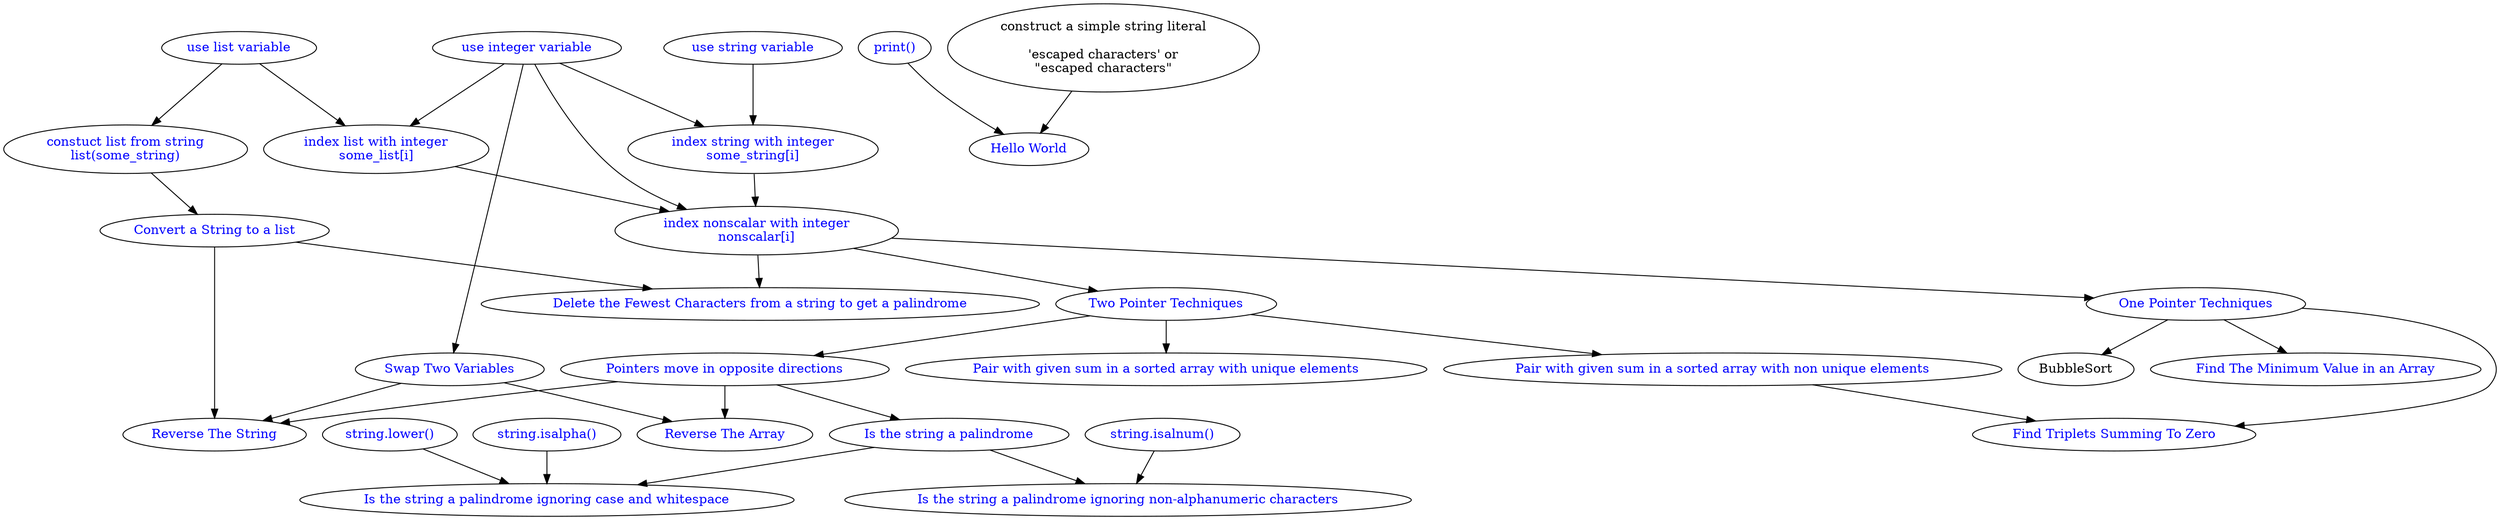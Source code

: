 #
# An edge goes from A to B.
# The edge and its nodes may be read as "You must know A before you can do B".
# So <code>builtin_function_print -> HelloWorld</code> may be read "You must know (the print() built-in function) before you can do (HelloWorld)
#
#
strict digraph {
#    construct_list_from_iterable [label="variable([iterable])" href="https://docs.python.org/3/library/stdtypes.html#list" target="_blank" fontcolor="blue"]
    construct_list_from_string [label="constuct list from string\nlist(some_string)" href="https://docs.python.org/3/library/stdtypes.html#list" target="_blank" fontcolor="blue"]
    builtin_function_print [label="print()" href="https://docs.python.org/3/library/stdtypes.html#list" target="_blank" fontcolor="blue"]
    integer_variable [label="use integer variable" href="" target="_blank" fontcolor="blue"]
    builtin_nonscalar_literal_unmodified_string [label="construct a simple string literal\n\n'escaped characters' or\n\"escaped characters\""]
#    builtin_scalar_literal_bool [label="bool literal"]
#    builtin_scalar_literal_numeric_float [label="float literal" href="https://docs.python.org/3/reference/lexical_analysis.html#floating-point-literals" target="_blank" fontcolor="blue"]
#    builtin_scalar_literal_numeric_int [label="integer literal" href="https://docs.python.org/3/reference/lexical_analysis.html#integer-literals" target="_blank" fontcolor="blue"]
#    builtin_scalar_literal_None [label="None"]
#    builtin_map_type [label="map"]
#    builtin_set_type [label="set"]
    BubbleSort
    ConvertStringToList [label="Convert a String to a list" href="https://docs.python.org/3/reference/lexical_analysis.html#numeric-literals" target="_blank" fontcolor="blue"]
#    complex [label="complex"]
    DeleteFewestCharactersFromStringToGetPalindrome [label="Delete the Fewest Characters from a string to get a palindrome" href="./dsa/DeleteFewestCharactersFromStringToGetPalindrome" target="_blank" fontcolor="blue"]
#    float [label="float"]
    FindTheMinimum [label="Find The Minimum Value in an Array" href="./dsa/FindTheMinimum/problem.html" target="_blank" fontcolor="blue"]
    FindTripletsSummingToZero [label="Find Triplets Summing To Zero" href="./dsa/FindTripletsSummingToZero/problem.html" target="_blank" fontcolor="blue"]
    HelloWorld [label="Hello World" href="HelloWorld/problem.html" target="_blank" fontcolor="blue"]
    integer_indexing [label="index nonscalar with integer\nnonscalar[i]" href="" target="_blank" fontcolor="blue"]
    IsTheStringAPalindrome [label="Is the string a palindrome" href="./dsa/IsTheStringAPalindrome/problem.html" target="_blank" fontcolor="blue"]
    IsTheStringAPalindromeIgnoringCaseAndWhiteSpace [label="Is the string a palindrome ignoring case and whitespace" href="./dsa/IsTheStringAPalindromeIgnoringCaseAndWhiteSpace/problem.html" target="_blank" fontcolor="blue"]
    IsTheStringAPalindromeIgnoringNonAlphanumeric [label="Is the string a palindrome ignoring non-alphanumeric characters" href="./dsa/IsTheStringAPalindromeIgnoringNonAlphaNumeric/problem.html" target="_blank" fontcolor="blue"]
    list_integer_indexing [label="index list with integer\nsome_list[i]" href="" target="_blank" fontcolor="blue"]
    list_variable [label="use list variable" href="" target="_blank" fontcolor="blue"]
    one_pointer_techniques [label="One Pointer Techniques" href="" target="_blank" fontcolor="blue"]
    PairWithGivenSumInASortedArrayNonUniqueElements [label="Pair with given sum in a sorted array with non unique elements" href="./dsa/PairWithGivenSumInASortedArrayNonUniqueElements/problem.html" target="_blank" fontcolor="blue"]
    PairWithGivenSumInASortedArrayUniqueElements [label="Pair with given sum in a sorted array with unique elements" href="./dsa/PairWithGivenSumInASortedArrayUniqueElements/problem.html" target="_blank" fontcolor="blue"]
    pointers_move_in_opposite_directions [label="Pointers move in opposite directions" href="" target="_blank" fontcolor="blue"]
    ReverseTheArray [label="Reverse The Array" href="./dsa/ReverseTheArray/problem.html" target="_blank" fontcolor="blue"]
    ReverseTheString [label="Reverse The String" href="./dsa/ReverseTheString/problem.html" target="_blank" fontcolor="blue"]
    SwapTwoVariables [label="Swap Two Variables" href="./dsa/SwapTwoVariables/problem.html" target="_blank" fontcolor="blue"]
    string_dot_isalpha [label="string.isalpha()" href="" target="_blank" fontcolor="blue"]
    string_dot_isalnum [label="string.isalnum()" href="" target="_blank" fontcolor="blue"]
    string_dot_lower [label="string.lower()" href="" target="_blank" fontcolor="blue"]
    string_integer_indexing [label="index string with integer\nsome_string[i]" href="" target="_blank" fontcolor="blue"]
    string_variable [label="use string variable" href="" target="_blank" fontcolor="blue"]
    two_pointer_techniques [label="Two Pointer Techniques" href="" target="_blank" fontcolor="blue"]

    construct_list_from_string -> ConvertStringToList
    builtin_function_print -> HelloWorld
    builtin_nonscalar_literal_unmodified_string -> HelloWorld
    ConvertStringToList -> DeleteFewestCharactersFromStringToGetPalindrome
    ConvertStringToList -> ReverseTheString
    integer_indexing -> one_pointer_techniques
    integer_indexing -> two_pointer_techniques
    integer_indexing -> two_pointer_techniques
    integer_indexing -> DeleteFewestCharactersFromStringToGetPalindrome
    integer_variable -> integer_indexing
    integer_variable -> list_integer_indexing
    integer_variable -> string_integer_indexing
    integer_variable -> SwapTwoVariables
    IsTheStringAPalindrome -> IsTheStringAPalindromeIgnoringCaseAndWhiteSpace
    IsTheStringAPalindrome -> IsTheStringAPalindromeIgnoringNonAlphanumeric
    list_variable -> construct_list_from_string
    list_variable -> list_integer_indexing
    list_integer_indexing -> integer_indexing
    list_integer_indexing -> integer_indexing
    one_pointer_techniques -> BubbleSort
    one_pointer_techniques -> FindTheMinimum
    one_pointer_techniques -> FindTripletsSummingToZero
    PairWithGivenSumInASortedArrayNonUniqueElements -> FindTripletsSummingToZero
    pointers_move_in_opposite_directions -> IsTheStringAPalindrome
    pointers_move_in_opposite_directions -> ReverseTheArray
    pointers_move_in_opposite_directions -> ReverseTheString
    string_dot_isalpha -> IsTheStringAPalindromeIgnoringCaseAndWhiteSpace
    string_dot_lower -> IsTheStringAPalindromeIgnoringCaseAndWhiteSpace
    string_dot_isalnum -> IsTheStringAPalindromeIgnoringNonAlphanumeric
    string_integer_indexing -> integer_indexing
    string_variable -> string_integer_indexing
    SwapTwoVariables -> ReverseTheArray
    SwapTwoVariables -> ReverseTheString
    two_pointer_techniques -> pointers_move_in_opposite_directions
    two_pointer_techniques -> PairWithGivenSumInASortedArrayUniqueElements
    two_pointer_techniques -> PairWithGivenSumInASortedArrayNonUniqueElements
}